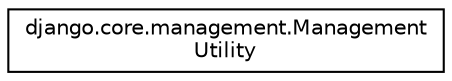 digraph "Graphical Class Hierarchy"
{
 // LATEX_PDF_SIZE
  edge [fontname="Helvetica",fontsize="10",labelfontname="Helvetica",labelfontsize="10"];
  node [fontname="Helvetica",fontsize="10",shape=record];
  rankdir="LR";
  Node0 [label="django.core.management.Management\lUtility",height=0.2,width=0.4,color="black", fillcolor="white", style="filled",URL="$classdjango_1_1core_1_1management_1_1_management_utility.html",tooltip=" "];
}
